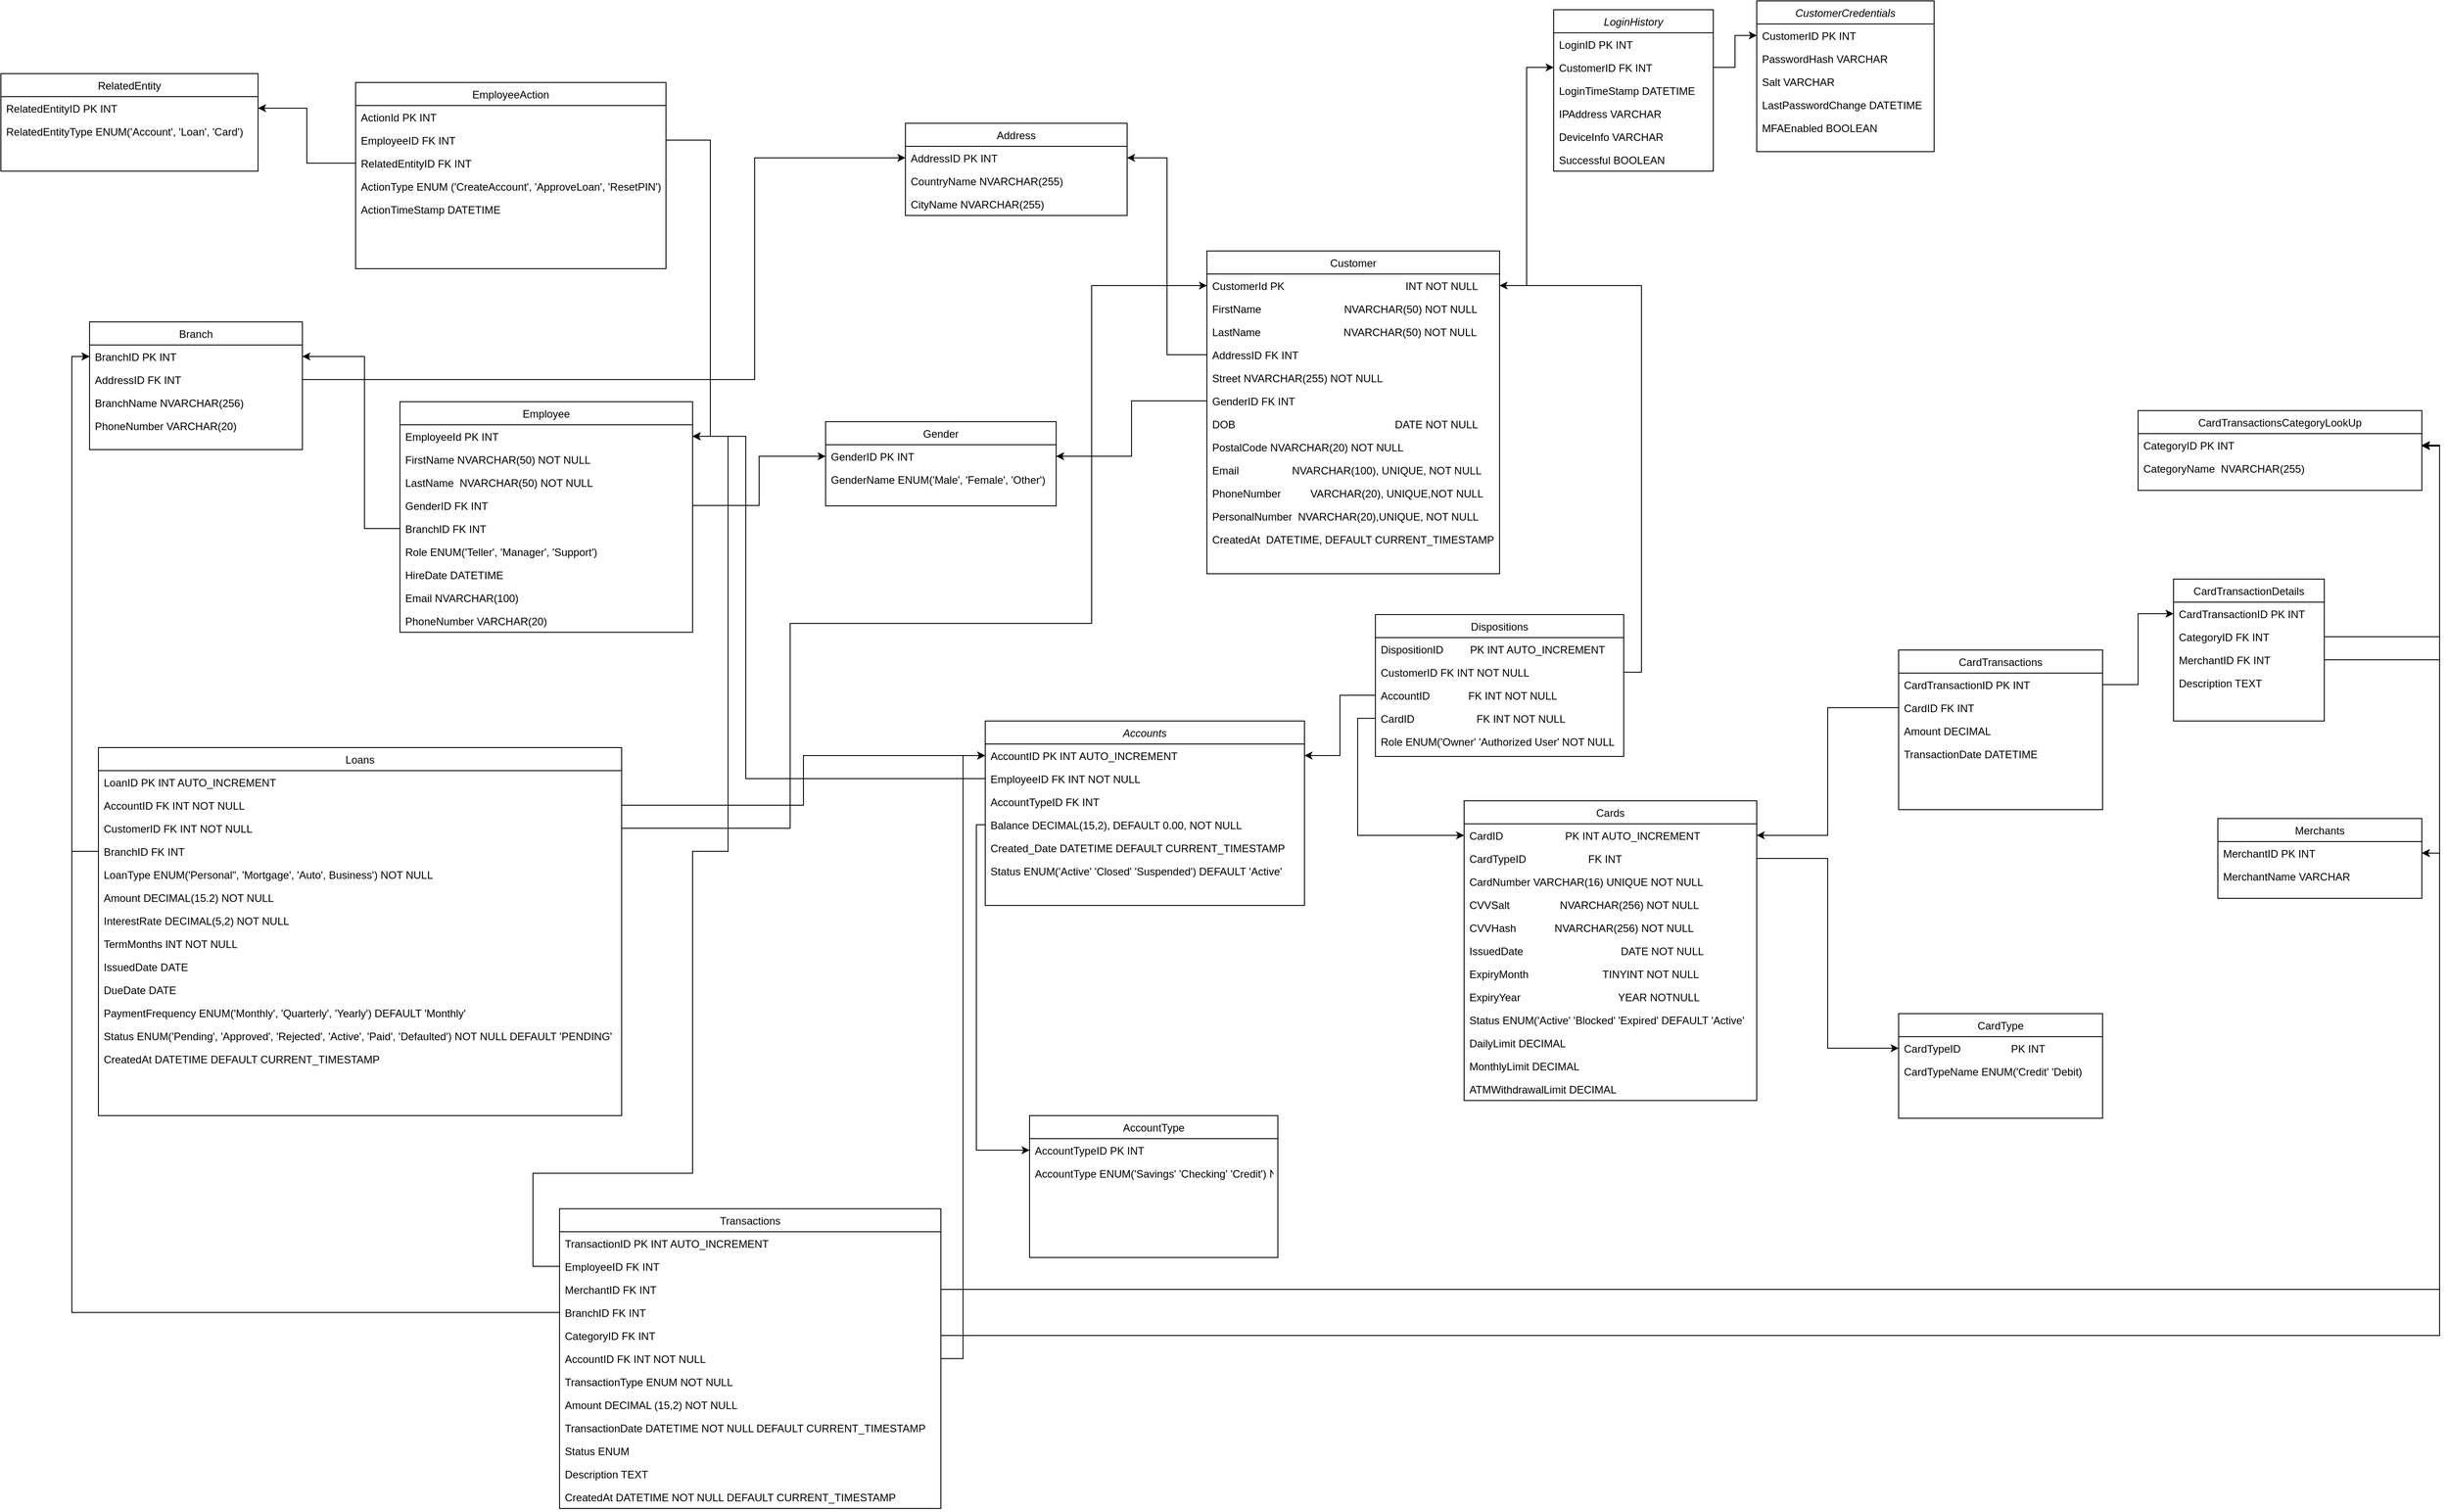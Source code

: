 <mxfile version="26.2.12">
  <diagram id="C5RBs43oDa-KdzZeNtuy" name="Page-1">
    <mxGraphModel dx="1351" dy="1664" grid="1" gridSize="10" guides="1" tooltips="1" connect="1" arrows="1" fold="1" page="1" pageScale="1" pageWidth="827" pageHeight="1169" math="0" shadow="0">
      <root>
        <mxCell id="WIyWlLk6GJQsqaUBKTNV-0" />
        <mxCell id="WIyWlLk6GJQsqaUBKTNV-1" parent="WIyWlLk6GJQsqaUBKTNV-0" />
        <mxCell id="zkfFHV4jXpPFQw0GAbJ--0" value="Accounts" style="swimlane;fontStyle=2;align=center;verticalAlign=top;childLayout=stackLayout;horizontal=1;startSize=26;horizontalStack=0;resizeParent=1;resizeLast=0;collapsible=1;marginBottom=0;rounded=0;shadow=0;strokeWidth=1;" parent="WIyWlLk6GJQsqaUBKTNV-1" vertex="1">
          <mxGeometry x="510" y="90" width="360" height="208" as="geometry">
            <mxRectangle x="230" y="140" width="160" height="26" as="alternateBounds" />
          </mxGeometry>
        </mxCell>
        <mxCell id="zkfFHV4jXpPFQw0GAbJ--1" value="AccountID PK INT AUTO_INCREMENT" style="text;align=left;verticalAlign=top;spacingLeft=4;spacingRight=4;overflow=hidden;rotatable=0;points=[[0,0.5],[1,0.5]];portConstraint=eastwest;" parent="zkfFHV4jXpPFQw0GAbJ--0" vertex="1">
          <mxGeometry y="26" width="360" height="26" as="geometry" />
        </mxCell>
        <mxCell id="zUe7-KobAD5PYVnkhLRR-18" value="EmployeeID FK INT NOT NULL" style="text;align=left;verticalAlign=top;spacingLeft=4;spacingRight=4;overflow=hidden;rotatable=0;points=[[0,0.5],[1,0.5]];portConstraint=eastwest;rounded=0;shadow=0;html=0;" vertex="1" parent="zkfFHV4jXpPFQw0GAbJ--0">
          <mxGeometry y="52" width="360" height="26" as="geometry" />
        </mxCell>
        <mxCell id="zkfFHV4jXpPFQw0GAbJ--3" value="AccountTypeID FK INT" style="text;align=left;verticalAlign=top;spacingLeft=4;spacingRight=4;overflow=hidden;rotatable=0;points=[[0,0.5],[1,0.5]];portConstraint=eastwest;rounded=0;shadow=0;html=0;" parent="zkfFHV4jXpPFQw0GAbJ--0" vertex="1">
          <mxGeometry y="78" width="360" height="26" as="geometry" />
        </mxCell>
        <mxCell id="L20FEdoM2WHnFdgIkrMi-24" value="Balance DECIMAL(15,2), DEFAULT 0.00, NOT NULL" style="text;align=left;verticalAlign=top;spacingLeft=4;spacingRight=4;overflow=hidden;rotatable=0;points=[[0,0.5],[1,0.5]];portConstraint=eastwest;rounded=0;shadow=0;html=0;" parent="zkfFHV4jXpPFQw0GAbJ--0" vertex="1">
          <mxGeometry y="104" width="360" height="26" as="geometry" />
        </mxCell>
        <mxCell id="L20FEdoM2WHnFdgIkrMi-25" value="Created_Date DATETIME DEFAULT CURRENT_TIMESTAMP" style="text;align=left;verticalAlign=top;spacingLeft=4;spacingRight=4;overflow=hidden;rotatable=0;points=[[0,0.5],[1,0.5]];portConstraint=eastwest;rounded=0;shadow=0;html=0;" parent="zkfFHV4jXpPFQw0GAbJ--0" vertex="1">
          <mxGeometry y="130" width="360" height="26" as="geometry" />
        </mxCell>
        <mxCell id="L20FEdoM2WHnFdgIkrMi-26" value="Status ENUM(&#39;Active&#39; &#39;Closed&#39; &#39;Suspended&#39;) DEFAULT &#39;Active&#39;" style="text;align=left;verticalAlign=top;spacingLeft=4;spacingRight=4;overflow=hidden;rotatable=0;points=[[0,0.5],[1,0.5]];portConstraint=eastwest;rounded=0;shadow=0;html=0;" parent="zkfFHV4jXpPFQw0GAbJ--0" vertex="1">
          <mxGeometry y="156" width="360" height="26" as="geometry" />
        </mxCell>
        <mxCell id="zkfFHV4jXpPFQw0GAbJ--6" value="Customer" style="swimlane;fontStyle=0;align=center;verticalAlign=top;childLayout=stackLayout;horizontal=1;startSize=26;horizontalStack=0;resizeParent=1;resizeLast=0;collapsible=1;marginBottom=0;rounded=0;shadow=0;strokeWidth=1;" parent="WIyWlLk6GJQsqaUBKTNV-1" vertex="1">
          <mxGeometry x="760" y="-440" width="330" height="364" as="geometry">
            <mxRectangle x="130" y="380" width="160" height="26" as="alternateBounds" />
          </mxGeometry>
        </mxCell>
        <mxCell id="zkfFHV4jXpPFQw0GAbJ--11" value="CustomerId PK                                         INT NOT NULL" style="text;align=left;verticalAlign=top;spacingLeft=4;spacingRight=4;overflow=hidden;rotatable=0;points=[[0,0.5],[1,0.5]];portConstraint=eastwest;" parent="zkfFHV4jXpPFQw0GAbJ--6" vertex="1">
          <mxGeometry y="26" width="330" height="26" as="geometry" />
        </mxCell>
        <mxCell id="L20FEdoM2WHnFdgIkrMi-0" value="FirstName                            NVARCHAR(50) NOT NULL" style="text;align=left;verticalAlign=top;spacingLeft=4;spacingRight=4;overflow=hidden;rotatable=0;points=[[0,0.5],[1,0.5]];portConstraint=eastwest;" parent="zkfFHV4jXpPFQw0GAbJ--6" vertex="1">
          <mxGeometry y="52" width="330" height="26" as="geometry" />
        </mxCell>
        <mxCell id="L20FEdoM2WHnFdgIkrMi-1" value="LastName                            NVARCHAR(50) NOT NULL" style="text;align=left;verticalAlign=top;spacingLeft=4;spacingRight=4;overflow=hidden;rotatable=0;points=[[0,0.5],[1,0.5]];portConstraint=eastwest;" parent="zkfFHV4jXpPFQw0GAbJ--6" vertex="1">
          <mxGeometry y="78" width="330" height="26" as="geometry" />
        </mxCell>
        <mxCell id="L20FEdoM2WHnFdgIkrMi-3" value="AddressID FK INT" style="text;align=left;verticalAlign=top;spacingLeft=4;spacingRight=4;overflow=hidden;rotatable=0;points=[[0,0.5],[1,0.5]];portConstraint=eastwest;" parent="zkfFHV4jXpPFQw0GAbJ--6" vertex="1">
          <mxGeometry y="104" width="330" height="26" as="geometry" />
        </mxCell>
        <mxCell id="zUe7-KobAD5PYVnkhLRR-51" value="Street NVARCHAR(255) NOT NULL" style="text;align=left;verticalAlign=top;spacingLeft=4;spacingRight=4;overflow=hidden;rotatable=0;points=[[0,0.5],[1,0.5]];portConstraint=eastwest;" vertex="1" parent="zkfFHV4jXpPFQw0GAbJ--6">
          <mxGeometry y="130" width="330" height="26" as="geometry" />
        </mxCell>
        <mxCell id="L20FEdoM2WHnFdgIkrMi-2" value="GenderID FK INT" style="text;align=left;verticalAlign=top;spacingLeft=4;spacingRight=4;overflow=hidden;rotatable=0;points=[[0,0.5],[1,0.5]];portConstraint=eastwest;" parent="zkfFHV4jXpPFQw0GAbJ--6" vertex="1">
          <mxGeometry y="156" width="330" height="26" as="geometry" />
        </mxCell>
        <mxCell id="L20FEdoM2WHnFdgIkrMi-10" value="DOB                                                      DATE NOT NULL" style="text;align=left;verticalAlign=top;spacingLeft=4;spacingRight=4;overflow=hidden;rotatable=0;points=[[0,0.5],[1,0.5]];portConstraint=eastwest;" parent="zkfFHV4jXpPFQw0GAbJ--6" vertex="1">
          <mxGeometry y="182" width="330" height="26" as="geometry" />
        </mxCell>
        <mxCell id="zUe7-KobAD5PYVnkhLRR-52" value="PostalCode NVARCHAR(20) NOT NULL" style="text;align=left;verticalAlign=top;spacingLeft=4;spacingRight=4;overflow=hidden;rotatable=0;points=[[0,0.5],[1,0.5]];portConstraint=eastwest;" vertex="1" parent="zkfFHV4jXpPFQw0GAbJ--6">
          <mxGeometry y="208" width="330" height="26" as="geometry" />
        </mxCell>
        <mxCell id="L20FEdoM2WHnFdgIkrMi-12" value="Email                  NVARCHAR(100), UNIQUE, NOT NULL" style="text;align=left;verticalAlign=top;spacingLeft=4;spacingRight=4;overflow=hidden;rotatable=0;points=[[0,0.5],[1,0.5]];portConstraint=eastwest;" parent="zkfFHV4jXpPFQw0GAbJ--6" vertex="1">
          <mxGeometry y="234" width="330" height="26" as="geometry" />
        </mxCell>
        <mxCell id="L20FEdoM2WHnFdgIkrMi-13" value="PhoneNumber          VARCHAR(20), UNIQUE,NOT NULL" style="text;align=left;verticalAlign=top;spacingLeft=4;spacingRight=4;overflow=hidden;rotatable=0;points=[[0,0.5],[1,0.5]];portConstraint=eastwest;" parent="zkfFHV4jXpPFQw0GAbJ--6" vertex="1">
          <mxGeometry y="260" width="330" height="26" as="geometry" />
        </mxCell>
        <mxCell id="L20FEdoM2WHnFdgIkrMi-11" value="PersonalNumber  NVARCHAR(20),UNIQUE, NOT NULL" style="text;align=left;verticalAlign=top;spacingLeft=4;spacingRight=4;overflow=hidden;rotatable=0;points=[[0,0.5],[1,0.5]];portConstraint=eastwest;" parent="zkfFHV4jXpPFQw0GAbJ--6" vertex="1">
          <mxGeometry y="286" width="330" height="26" as="geometry" />
        </mxCell>
        <mxCell id="L20FEdoM2WHnFdgIkrMi-14" value="CreatedAt  DATETIME, DEFAULT CURRENT_TIMESTAMP" style="text;align=left;verticalAlign=top;spacingLeft=4;spacingRight=4;overflow=hidden;rotatable=0;points=[[0,0.5],[1,0.5]];portConstraint=eastwest;" parent="zkfFHV4jXpPFQw0GAbJ--6" vertex="1">
          <mxGeometry y="312" width="330" height="26" as="geometry" />
        </mxCell>
        <mxCell id="zkfFHV4jXpPFQw0GAbJ--17" value="Cards" style="swimlane;fontStyle=0;align=center;verticalAlign=top;childLayout=stackLayout;horizontal=1;startSize=26;horizontalStack=0;resizeParent=1;resizeLast=0;collapsible=1;marginBottom=0;rounded=0;shadow=0;strokeWidth=1;" parent="WIyWlLk6GJQsqaUBKTNV-1" vertex="1">
          <mxGeometry x="1050" y="180" width="330" height="338" as="geometry">
            <mxRectangle x="550" y="140" width="160" height="26" as="alternateBounds" />
          </mxGeometry>
        </mxCell>
        <mxCell id="zkfFHV4jXpPFQw0GAbJ--25" value="CardID                     PK INT AUTO_INCREMENT" style="text;align=left;verticalAlign=top;spacingLeft=4;spacingRight=4;overflow=hidden;rotatable=0;points=[[0,0.5],[1,0.5]];portConstraint=eastwest;" parent="zkfFHV4jXpPFQw0GAbJ--17" vertex="1">
          <mxGeometry y="26" width="330" height="26" as="geometry" />
        </mxCell>
        <mxCell id="L20FEdoM2WHnFdgIkrMi-32" value="CardTypeID                     FK INT" style="text;align=left;verticalAlign=top;spacingLeft=4;spacingRight=4;overflow=hidden;rotatable=0;points=[[0,0.5],[1,0.5]];portConstraint=eastwest;" parent="zkfFHV4jXpPFQw0GAbJ--17" vertex="1">
          <mxGeometry y="52" width="330" height="26" as="geometry" />
        </mxCell>
        <mxCell id="L20FEdoM2WHnFdgIkrMi-33" value="CardNumber VARCHAR(16) UNIQUE NOT NULL" style="text;align=left;verticalAlign=top;spacingLeft=4;spacingRight=4;overflow=hidden;rotatable=0;points=[[0,0.5],[1,0.5]];portConstraint=eastwest;" parent="zkfFHV4jXpPFQw0GAbJ--17" vertex="1">
          <mxGeometry y="78" width="330" height="26" as="geometry" />
        </mxCell>
        <mxCell id="L20FEdoM2WHnFdgIkrMi-35" value="CVVSalt                 NVARCHAR(256) NOT NULL" style="text;align=left;verticalAlign=top;spacingLeft=4;spacingRight=4;overflow=hidden;rotatable=0;points=[[0,0.5],[1,0.5]];portConstraint=eastwest;" parent="zkfFHV4jXpPFQw0GAbJ--17" vertex="1">
          <mxGeometry y="104" width="330" height="26" as="geometry" />
        </mxCell>
        <mxCell id="L20FEdoM2WHnFdgIkrMi-47" value="CVVHash             NVARCHAR(256) NOT NULL" style="text;align=left;verticalAlign=top;spacingLeft=4;spacingRight=4;overflow=hidden;rotatable=0;points=[[0,0.5],[1,0.5]];portConstraint=eastwest;" parent="zkfFHV4jXpPFQw0GAbJ--17" vertex="1">
          <mxGeometry y="130" width="330" height="26" as="geometry" />
        </mxCell>
        <mxCell id="L20FEdoM2WHnFdgIkrMi-48" value="IssuedDate                                 DATE NOT NULL" style="text;align=left;verticalAlign=top;spacingLeft=4;spacingRight=4;overflow=hidden;rotatable=0;points=[[0,0.5],[1,0.5]];portConstraint=eastwest;" parent="zkfFHV4jXpPFQw0GAbJ--17" vertex="1">
          <mxGeometry y="156" width="330" height="26" as="geometry" />
        </mxCell>
        <mxCell id="L20FEdoM2WHnFdgIkrMi-49" value="ExpiryMonth                         TINYINT NOT NULL" style="text;align=left;verticalAlign=top;spacingLeft=4;spacingRight=4;overflow=hidden;rotatable=0;points=[[0,0.5],[1,0.5]];portConstraint=eastwest;" parent="zkfFHV4jXpPFQw0GAbJ--17" vertex="1">
          <mxGeometry y="182" width="330" height="26" as="geometry" />
        </mxCell>
        <mxCell id="L20FEdoM2WHnFdgIkrMi-50" value="ExpiryYear                                 YEAR NOTNULL" style="text;align=left;verticalAlign=top;spacingLeft=4;spacingRight=4;overflow=hidden;rotatable=0;points=[[0,0.5],[1,0.5]];portConstraint=eastwest;" parent="zkfFHV4jXpPFQw0GAbJ--17" vertex="1">
          <mxGeometry y="208" width="330" height="26" as="geometry" />
        </mxCell>
        <mxCell id="L20FEdoM2WHnFdgIkrMi-51" value="Status ENUM(&#39;Active&#39; &#39;Blocked&#39; &#39;Expired&#39; DEFAULT &#39;Active&#39;" style="text;align=left;verticalAlign=top;spacingLeft=4;spacingRight=4;overflow=hidden;rotatable=0;points=[[0,0.5],[1,0.5]];portConstraint=eastwest;" parent="zkfFHV4jXpPFQw0GAbJ--17" vertex="1">
          <mxGeometry y="234" width="330" height="26" as="geometry" />
        </mxCell>
        <mxCell id="zUe7-KobAD5PYVnkhLRR-59" value="DailyLimit DECIMAL" style="text;align=left;verticalAlign=top;spacingLeft=4;spacingRight=4;overflow=hidden;rotatable=0;points=[[0,0.5],[1,0.5]];portConstraint=eastwest;" vertex="1" parent="zkfFHV4jXpPFQw0GAbJ--17">
          <mxGeometry y="260" width="330" height="26" as="geometry" />
        </mxCell>
        <mxCell id="zUe7-KobAD5PYVnkhLRR-60" value="MonthlyLimit DECIMAL" style="text;align=left;verticalAlign=top;spacingLeft=4;spacingRight=4;overflow=hidden;rotatable=0;points=[[0,0.5],[1,0.5]];portConstraint=eastwest;" vertex="1" parent="zkfFHV4jXpPFQw0GAbJ--17">
          <mxGeometry y="286" width="330" height="26" as="geometry" />
        </mxCell>
        <mxCell id="zUe7-KobAD5PYVnkhLRR-61" value="ATMWithdrawalLimit DECIMAL" style="text;align=left;verticalAlign=top;spacingLeft=4;spacingRight=4;overflow=hidden;rotatable=0;points=[[0,0.5],[1,0.5]];portConstraint=eastwest;" vertex="1" parent="zkfFHV4jXpPFQw0GAbJ--17">
          <mxGeometry y="312" width="330" height="26" as="geometry" />
        </mxCell>
        <mxCell id="mlE2L32ze8zpau-qUBDH-6" value="CardType" style="swimlane;fontStyle=0;align=center;verticalAlign=top;childLayout=stackLayout;horizontal=1;startSize=26;horizontalStack=0;resizeParent=1;resizeLast=0;collapsible=1;marginBottom=0;rounded=0;shadow=0;strokeWidth=1;" parent="WIyWlLk6GJQsqaUBKTNV-1" vertex="1">
          <mxGeometry x="1540" y="420" width="230" height="118" as="geometry">
            <mxRectangle x="550" y="140" width="160" height="26" as="alternateBounds" />
          </mxGeometry>
        </mxCell>
        <mxCell id="L20FEdoM2WHnFdgIkrMi-45" value="CardTypeID                 PK INT" style="text;align=left;verticalAlign=top;spacingLeft=4;spacingRight=4;overflow=hidden;rotatable=0;points=[[0,0.5],[1,0.5]];portConstraint=eastwest;" parent="mlE2L32ze8zpau-qUBDH-6" vertex="1">
          <mxGeometry y="26" width="230" height="26" as="geometry" />
        </mxCell>
        <mxCell id="L20FEdoM2WHnFdgIkrMi-46" value="CardTypeName ENUM(&#39;Credit&#39; &#39;Debit)" style="text;align=left;verticalAlign=top;spacingLeft=4;spacingRight=4;overflow=hidden;rotatable=0;points=[[0,0.5],[1,0.5]];portConstraint=eastwest;" parent="mlE2L32ze8zpau-qUBDH-6" vertex="1">
          <mxGeometry y="52" width="230" height="26" as="geometry" />
        </mxCell>
        <mxCell id="mlE2L32ze8zpau-qUBDH-21" value="Loans" style="swimlane;fontStyle=0;align=center;verticalAlign=top;childLayout=stackLayout;horizontal=1;startSize=26;horizontalStack=0;resizeParent=1;resizeLast=0;collapsible=1;marginBottom=0;rounded=0;shadow=0;strokeWidth=1;" parent="WIyWlLk6GJQsqaUBKTNV-1" vertex="1">
          <mxGeometry x="-490" y="120" width="590" height="415" as="geometry">
            <mxRectangle x="130" y="380" width="160" height="26" as="alternateBounds" />
          </mxGeometry>
        </mxCell>
        <mxCell id="mlE2L32ze8zpau-qUBDH-22" value="LoanID PK INT AUTO_INCREMENT" style="text;align=left;verticalAlign=top;spacingLeft=4;spacingRight=4;overflow=hidden;rotatable=0;points=[[0,0.5],[1,0.5]];portConstraint=eastwest;" parent="mlE2L32ze8zpau-qUBDH-21" vertex="1">
          <mxGeometry y="26" width="590" height="26" as="geometry" />
        </mxCell>
        <mxCell id="mlE2L32ze8zpau-qUBDH-23" value="AccountID FK INT NOT NULL" style="text;align=left;verticalAlign=top;spacingLeft=4;spacingRight=4;overflow=hidden;rotatable=0;points=[[0,0.5],[1,0.5]];portConstraint=eastwest;rounded=0;shadow=0;html=0;" parent="mlE2L32ze8zpau-qUBDH-21" vertex="1">
          <mxGeometry y="52" width="590" height="26" as="geometry" />
        </mxCell>
        <mxCell id="mlE2L32ze8zpau-qUBDH-26" value="CustomerID FK INT NOT NULL" style="text;align=left;verticalAlign=top;spacingLeft=4;spacingRight=4;overflow=hidden;rotatable=0;points=[[0,0.5],[1,0.5]];portConstraint=eastwest;" parent="mlE2L32ze8zpau-qUBDH-21" vertex="1">
          <mxGeometry y="78" width="590" height="26" as="geometry" />
        </mxCell>
        <mxCell id="zUe7-KobAD5PYVnkhLRR-36" value="BranchID FK INT" style="text;align=left;verticalAlign=top;spacingLeft=4;spacingRight=4;overflow=hidden;rotatable=0;points=[[0,0.5],[1,0.5]];portConstraint=eastwest;" vertex="1" parent="mlE2L32ze8zpau-qUBDH-21">
          <mxGeometry y="104" width="590" height="26" as="geometry" />
        </mxCell>
        <mxCell id="zUe7-KobAD5PYVnkhLRR-27" value="LoanType ENUM(&#39;Personal&quot;, &#39;Mortgage&#39;, &#39;Auto&#39;, Business&#39;) NOT NULL" style="text;align=left;verticalAlign=top;spacingLeft=4;spacingRight=4;overflow=hidden;rotatable=0;points=[[0,0.5],[1,0.5]];portConstraint=eastwest;" vertex="1" parent="mlE2L32ze8zpau-qUBDH-21">
          <mxGeometry y="130" width="590" height="26" as="geometry" />
        </mxCell>
        <mxCell id="zUe7-KobAD5PYVnkhLRR-28" value="Amount DECIMAL(15.2) NOT NULL" style="text;align=left;verticalAlign=top;spacingLeft=4;spacingRight=4;overflow=hidden;rotatable=0;points=[[0,0.5],[1,0.5]];portConstraint=eastwest;" vertex="1" parent="mlE2L32ze8zpau-qUBDH-21">
          <mxGeometry y="156" width="590" height="26" as="geometry" />
        </mxCell>
        <mxCell id="zUe7-KobAD5PYVnkhLRR-29" value="InterestRate DECIMAL(5,2) NOT NULL" style="text;align=left;verticalAlign=top;spacingLeft=4;spacingRight=4;overflow=hidden;rotatable=0;points=[[0,0.5],[1,0.5]];portConstraint=eastwest;" vertex="1" parent="mlE2L32ze8zpau-qUBDH-21">
          <mxGeometry y="182" width="590" height="26" as="geometry" />
        </mxCell>
        <mxCell id="zUe7-KobAD5PYVnkhLRR-30" value="TermMonths INT NOT NULL" style="text;align=left;verticalAlign=top;spacingLeft=4;spacingRight=4;overflow=hidden;rotatable=0;points=[[0,0.5],[1,0.5]];portConstraint=eastwest;" vertex="1" parent="mlE2L32ze8zpau-qUBDH-21">
          <mxGeometry y="208" width="590" height="26" as="geometry" />
        </mxCell>
        <mxCell id="zUe7-KobAD5PYVnkhLRR-31" value="IssuedDate DATE" style="text;align=left;verticalAlign=top;spacingLeft=4;spacingRight=4;overflow=hidden;rotatable=0;points=[[0,0.5],[1,0.5]];portConstraint=eastwest;" vertex="1" parent="mlE2L32ze8zpau-qUBDH-21">
          <mxGeometry y="234" width="590" height="26" as="geometry" />
        </mxCell>
        <mxCell id="zUe7-KobAD5PYVnkhLRR-32" value="DueDate DATE" style="text;align=left;verticalAlign=top;spacingLeft=4;spacingRight=4;overflow=hidden;rotatable=0;points=[[0,0.5],[1,0.5]];portConstraint=eastwest;" vertex="1" parent="mlE2L32ze8zpau-qUBDH-21">
          <mxGeometry y="260" width="590" height="26" as="geometry" />
        </mxCell>
        <mxCell id="zUe7-KobAD5PYVnkhLRR-33" value="PaymentFrequency ENUM(&#39;Monthly&#39;, &#39;Quarterly&#39;, &#39;Yearly&#39;) DEFAULT &#39;Monthly&#39;" style="text;align=left;verticalAlign=top;spacingLeft=4;spacingRight=4;overflow=hidden;rotatable=0;points=[[0,0.5],[1,0.5]];portConstraint=eastwest;" vertex="1" parent="mlE2L32ze8zpau-qUBDH-21">
          <mxGeometry y="286" width="590" height="26" as="geometry" />
        </mxCell>
        <mxCell id="zUe7-KobAD5PYVnkhLRR-34" value="Status ENUM(&#39;Pending&#39;, &#39;Approved&#39;, &#39;Rejected&#39;, &#39;Active&#39;, &#39;Paid&#39;, &#39;Defaulted&#39;) NOT NULL DEFAULT &#39;PENDING&#39;" style="text;align=left;verticalAlign=top;spacingLeft=4;spacingRight=4;overflow=hidden;rotatable=0;points=[[0,0.5],[1,0.5]];portConstraint=eastwest;" vertex="1" parent="mlE2L32ze8zpau-qUBDH-21">
          <mxGeometry y="312" width="590" height="26" as="geometry" />
        </mxCell>
        <mxCell id="zUe7-KobAD5PYVnkhLRR-37" value="CreatedAt DATETIME DEFAULT CURRENT_TIMESTAMP" style="text;align=left;verticalAlign=top;spacingLeft=4;spacingRight=4;overflow=hidden;rotatable=0;points=[[0,0.5],[1,0.5]];portConstraint=eastwest;" vertex="1" parent="mlE2L32ze8zpau-qUBDH-21">
          <mxGeometry y="338" width="590" height="26" as="geometry" />
        </mxCell>
        <mxCell id="L20FEdoM2WHnFdgIkrMi-4" value="Address" style="swimlane;fontStyle=0;align=center;verticalAlign=top;childLayout=stackLayout;horizontal=1;startSize=26;horizontalStack=0;resizeParent=1;resizeLast=0;collapsible=1;marginBottom=0;rounded=0;shadow=0;strokeWidth=1;" parent="WIyWlLk6GJQsqaUBKTNV-1" vertex="1">
          <mxGeometry x="420" y="-584" width="250" height="104" as="geometry">
            <mxRectangle x="340" y="380" width="170" height="26" as="alternateBounds" />
          </mxGeometry>
        </mxCell>
        <mxCell id="L20FEdoM2WHnFdgIkrMi-5" value="AddressID PK INT" style="text;align=left;verticalAlign=top;spacingLeft=4;spacingRight=4;overflow=hidden;rotatable=0;points=[[0,0.5],[1,0.5]];portConstraint=eastwest;" parent="L20FEdoM2WHnFdgIkrMi-4" vertex="1">
          <mxGeometry y="26" width="250" height="26" as="geometry" />
        </mxCell>
        <mxCell id="L20FEdoM2WHnFdgIkrMi-6" value="CountryName NVARCHAR(255)" style="text;align=left;verticalAlign=top;spacingLeft=4;spacingRight=4;overflow=hidden;rotatable=0;points=[[0,0.5],[1,0.5]];portConstraint=eastwest;" parent="L20FEdoM2WHnFdgIkrMi-4" vertex="1">
          <mxGeometry y="52" width="250" height="26" as="geometry" />
        </mxCell>
        <mxCell id="zUe7-KobAD5PYVnkhLRR-67" value="CityName NVARCHAR(255)" style="text;align=left;verticalAlign=top;spacingLeft=4;spacingRight=4;overflow=hidden;rotatable=0;points=[[0,0.5],[1,0.5]];portConstraint=eastwest;" vertex="1" parent="L20FEdoM2WHnFdgIkrMi-4">
          <mxGeometry y="78" width="250" height="26" as="geometry" />
        </mxCell>
        <mxCell id="L20FEdoM2WHnFdgIkrMi-52" value="Dispositions" style="swimlane;fontStyle=0;align=center;verticalAlign=top;childLayout=stackLayout;horizontal=1;startSize=26;horizontalStack=0;resizeParent=1;resizeLast=0;collapsible=1;marginBottom=0;rounded=0;shadow=0;strokeWidth=1;" parent="WIyWlLk6GJQsqaUBKTNV-1" vertex="1">
          <mxGeometry x="950" y="-30" width="280" height="160" as="geometry">
            <mxRectangle x="130" y="380" width="160" height="26" as="alternateBounds" />
          </mxGeometry>
        </mxCell>
        <mxCell id="L20FEdoM2WHnFdgIkrMi-53" value="DispositionID         PK INT AUTO_INCREMENT" style="text;align=left;verticalAlign=top;spacingLeft=4;spacingRight=4;overflow=hidden;rotatable=0;points=[[0,0.5],[1,0.5]];portConstraint=eastwest;" parent="L20FEdoM2WHnFdgIkrMi-52" vertex="1">
          <mxGeometry y="26" width="280" height="26" as="geometry" />
        </mxCell>
        <mxCell id="zUe7-KobAD5PYVnkhLRR-53" value="CustomerID FK INT NOT NULL" style="text;align=left;verticalAlign=top;spacingLeft=4;spacingRight=4;overflow=hidden;rotatable=0;points=[[0,0.5],[1,0.5]];portConstraint=eastwest;" vertex="1" parent="L20FEdoM2WHnFdgIkrMi-52">
          <mxGeometry y="52" width="280" height="26" as="geometry" />
        </mxCell>
        <mxCell id="L20FEdoM2WHnFdgIkrMi-57" value="AccountID             FK INT NOT NULL" style="text;align=left;verticalAlign=top;spacingLeft=4;spacingRight=4;overflow=hidden;rotatable=0;points=[[0,0.5],[1,0.5]];portConstraint=eastwest;" parent="L20FEdoM2WHnFdgIkrMi-52" vertex="1">
          <mxGeometry y="78" width="280" height="26" as="geometry" />
        </mxCell>
        <mxCell id="L20FEdoM2WHnFdgIkrMi-64" value="CardID                     FK INT NOT NULL" style="text;align=left;verticalAlign=top;spacingLeft=4;spacingRight=4;overflow=hidden;rotatable=0;points=[[0,0.5],[1,0.5]];portConstraint=eastwest;" parent="L20FEdoM2WHnFdgIkrMi-52" vertex="1">
          <mxGeometry y="104" width="280" height="26" as="geometry" />
        </mxCell>
        <mxCell id="L20FEdoM2WHnFdgIkrMi-65" value="Role ENUM(&#39;Owner&#39; &#39;Authorized User&#39; NOT NULL&#xa;" style="text;align=left;verticalAlign=top;spacingLeft=4;spacingRight=4;overflow=hidden;rotatable=0;points=[[0,0.5],[1,0.5]];portConstraint=eastwest;" parent="L20FEdoM2WHnFdgIkrMi-52" vertex="1">
          <mxGeometry y="130" width="280" height="26" as="geometry" />
        </mxCell>
        <mxCell id="zU0e9vb9kJjyDiXR6EPO-0" value="LoginHistory" style="swimlane;fontStyle=2;align=center;verticalAlign=top;childLayout=stackLayout;horizontal=1;startSize=26;horizontalStack=0;resizeParent=1;resizeLast=0;collapsible=1;marginBottom=0;rounded=0;shadow=0;strokeWidth=1;" parent="WIyWlLk6GJQsqaUBKTNV-1" vertex="1">
          <mxGeometry x="1151" y="-712" width="180" height="182" as="geometry">
            <mxRectangle x="230" y="140" width="160" height="26" as="alternateBounds" />
          </mxGeometry>
        </mxCell>
        <mxCell id="zU0e9vb9kJjyDiXR6EPO-1" value="LoginID PK INT" style="text;align=left;verticalAlign=top;spacingLeft=4;spacingRight=4;overflow=hidden;rotatable=0;points=[[0,0.5],[1,0.5]];portConstraint=eastwest;" parent="zU0e9vb9kJjyDiXR6EPO-0" vertex="1">
          <mxGeometry y="26" width="180" height="26" as="geometry" />
        </mxCell>
        <mxCell id="zU0e9vb9kJjyDiXR6EPO-2" value="CustomerID FK INT" style="text;align=left;verticalAlign=top;spacingLeft=4;spacingRight=4;overflow=hidden;rotatable=0;points=[[0,0.5],[1,0.5]];portConstraint=eastwest;rounded=0;shadow=0;html=0;" parent="zU0e9vb9kJjyDiXR6EPO-0" vertex="1">
          <mxGeometry y="52" width="180" height="26" as="geometry" />
        </mxCell>
        <mxCell id="zU0e9vb9kJjyDiXR6EPO-3" value="LoginTimeStamp DATETIME" style="text;align=left;verticalAlign=top;spacingLeft=4;spacingRight=4;overflow=hidden;rotatable=0;points=[[0,0.5],[1,0.5]];portConstraint=eastwest;rounded=0;shadow=0;html=0;" parent="zU0e9vb9kJjyDiXR6EPO-0" vertex="1">
          <mxGeometry y="78" width="180" height="26" as="geometry" />
        </mxCell>
        <mxCell id="zU0e9vb9kJjyDiXR6EPO-4" value="IPAddress VARCHAR" style="text;align=left;verticalAlign=top;spacingLeft=4;spacingRight=4;overflow=hidden;rotatable=0;points=[[0,0.5],[1,0.5]];portConstraint=eastwest;rounded=0;shadow=0;html=0;" parent="zU0e9vb9kJjyDiXR6EPO-0" vertex="1">
          <mxGeometry y="104" width="180" height="26" as="geometry" />
        </mxCell>
        <mxCell id="zU0e9vb9kJjyDiXR6EPO-5" value="DeviceInfo VARCHAR" style="text;align=left;verticalAlign=top;spacingLeft=4;spacingRight=4;overflow=hidden;rotatable=0;points=[[0,0.5],[1,0.5]];portConstraint=eastwest;rounded=0;shadow=0;html=0;" parent="zU0e9vb9kJjyDiXR6EPO-0" vertex="1">
          <mxGeometry y="130" width="180" height="26" as="geometry" />
        </mxCell>
        <mxCell id="zU0e9vb9kJjyDiXR6EPO-6" value="Successful BOOLEAN" style="text;align=left;verticalAlign=top;spacingLeft=4;spacingRight=4;overflow=hidden;rotatable=0;points=[[0,0.5],[1,0.5]];portConstraint=eastwest;rounded=0;shadow=0;html=0;" parent="zU0e9vb9kJjyDiXR6EPO-0" vertex="1">
          <mxGeometry y="156" width="180" height="26" as="geometry" />
        </mxCell>
        <mxCell id="zU0e9vb9kJjyDiXR6EPO-7" value="CustomerCredentials" style="swimlane;fontStyle=2;align=center;verticalAlign=top;childLayout=stackLayout;horizontal=1;startSize=26;horizontalStack=0;resizeParent=1;resizeLast=0;collapsible=1;marginBottom=0;rounded=0;shadow=0;strokeWidth=1;" parent="WIyWlLk6GJQsqaUBKTNV-1" vertex="1">
          <mxGeometry x="1380" y="-722" width="200" height="170" as="geometry">
            <mxRectangle x="230" y="140" width="160" height="26" as="alternateBounds" />
          </mxGeometry>
        </mxCell>
        <mxCell id="zU0e9vb9kJjyDiXR6EPO-8" value="CustomerID PK INT" style="text;align=left;verticalAlign=top;spacingLeft=4;spacingRight=4;overflow=hidden;rotatable=0;points=[[0,0.5],[1,0.5]];portConstraint=eastwest;" parent="zU0e9vb9kJjyDiXR6EPO-7" vertex="1">
          <mxGeometry y="26" width="200" height="26" as="geometry" />
        </mxCell>
        <mxCell id="zU0e9vb9kJjyDiXR6EPO-9" value="PasswordHash VARCHAR" style="text;align=left;verticalAlign=top;spacingLeft=4;spacingRight=4;overflow=hidden;rotatable=0;points=[[0,0.5],[1,0.5]];portConstraint=eastwest;rounded=0;shadow=0;html=0;" parent="zU0e9vb9kJjyDiXR6EPO-7" vertex="1">
          <mxGeometry y="52" width="200" height="26" as="geometry" />
        </mxCell>
        <mxCell id="zU0e9vb9kJjyDiXR6EPO-10" value="Salt VARCHAR" style="text;align=left;verticalAlign=top;spacingLeft=4;spacingRight=4;overflow=hidden;rotatable=0;points=[[0,0.5],[1,0.5]];portConstraint=eastwest;rounded=0;shadow=0;html=0;" parent="zU0e9vb9kJjyDiXR6EPO-7" vertex="1">
          <mxGeometry y="78" width="200" height="26" as="geometry" />
        </mxCell>
        <mxCell id="zU0e9vb9kJjyDiXR6EPO-11" value="LastPasswordChange DATETIME" style="text;align=left;verticalAlign=top;spacingLeft=4;spacingRight=4;overflow=hidden;rotatable=0;points=[[0,0.5],[1,0.5]];portConstraint=eastwest;rounded=0;shadow=0;html=0;" parent="zU0e9vb9kJjyDiXR6EPO-7" vertex="1">
          <mxGeometry y="104" width="200" height="26" as="geometry" />
        </mxCell>
        <mxCell id="zU0e9vb9kJjyDiXR6EPO-12" value="MFAEnabled BOOLEAN" style="text;align=left;verticalAlign=top;spacingLeft=4;spacingRight=4;overflow=hidden;rotatable=0;points=[[0,0.5],[1,0.5]];portConstraint=eastwest;rounded=0;shadow=0;html=0;" parent="zU0e9vb9kJjyDiXR6EPO-7" vertex="1">
          <mxGeometry y="130" width="200" height="26" as="geometry" />
        </mxCell>
        <mxCell id="zU0e9vb9kJjyDiXR6EPO-14" value="CardTransactionsCategoryLookUp" style="swimlane;fontStyle=0;align=center;verticalAlign=top;childLayout=stackLayout;horizontal=1;startSize=26;horizontalStack=0;resizeParent=1;resizeLast=0;collapsible=1;marginBottom=0;rounded=0;shadow=0;strokeWidth=1;" parent="WIyWlLk6GJQsqaUBKTNV-1" vertex="1">
          <mxGeometry x="1810" y="-260" width="320" height="90" as="geometry">
            <mxRectangle x="130" y="380" width="160" height="26" as="alternateBounds" />
          </mxGeometry>
        </mxCell>
        <mxCell id="zU0e9vb9kJjyDiXR6EPO-15" value="CategoryID PK INT" style="text;align=left;verticalAlign=top;spacingLeft=4;spacingRight=4;overflow=hidden;rotatable=0;points=[[0,0.5],[1,0.5]];portConstraint=eastwest;" parent="zU0e9vb9kJjyDiXR6EPO-14" vertex="1">
          <mxGeometry y="26" width="320" height="26" as="geometry" />
        </mxCell>
        <mxCell id="zU0e9vb9kJjyDiXR6EPO-16" value="CategoryName  NVARCHAR(255)" style="text;align=left;verticalAlign=top;spacingLeft=4;spacingRight=4;overflow=hidden;rotatable=0;points=[[0,0.5],[1,0.5]];portConstraint=eastwest;rounded=0;shadow=0;html=0;" parent="zU0e9vb9kJjyDiXR6EPO-14" vertex="1">
          <mxGeometry y="52" width="320" height="26" as="geometry" />
        </mxCell>
        <mxCell id="zU0e9vb9kJjyDiXR6EPO-20" value="CardTransactionDetails" style="swimlane;fontStyle=0;align=center;verticalAlign=top;childLayout=stackLayout;horizontal=1;startSize=26;horizontalStack=0;resizeParent=1;resizeLast=0;collapsible=1;marginBottom=0;rounded=0;shadow=0;strokeWidth=1;" parent="WIyWlLk6GJQsqaUBKTNV-1" vertex="1">
          <mxGeometry x="1850" y="-70" width="170" height="160" as="geometry">
            <mxRectangle x="130" y="380" width="160" height="26" as="alternateBounds" />
          </mxGeometry>
        </mxCell>
        <mxCell id="zU0e9vb9kJjyDiXR6EPO-21" value="CardTransactionID PK INT" style="text;align=left;verticalAlign=top;spacingLeft=4;spacingRight=4;overflow=hidden;rotatable=0;points=[[0,0.5],[1,0.5]];portConstraint=eastwest;" parent="zU0e9vb9kJjyDiXR6EPO-20" vertex="1">
          <mxGeometry y="26" width="170" height="26" as="geometry" />
        </mxCell>
        <mxCell id="zU0e9vb9kJjyDiXR6EPO-22" value="CategoryID FK INT" style="text;align=left;verticalAlign=top;spacingLeft=4;spacingRight=4;overflow=hidden;rotatable=0;points=[[0,0.5],[1,0.5]];portConstraint=eastwest;rounded=0;shadow=0;html=0;" parent="zU0e9vb9kJjyDiXR6EPO-20" vertex="1">
          <mxGeometry y="52" width="170" height="26" as="geometry" />
        </mxCell>
        <mxCell id="zU0e9vb9kJjyDiXR6EPO-23" value="MerchantID FK INT" style="text;align=left;verticalAlign=top;spacingLeft=4;spacingRight=4;overflow=hidden;rotatable=0;points=[[0,0.5],[1,0.5]];portConstraint=eastwest;rounded=0;shadow=0;html=0;" parent="zU0e9vb9kJjyDiXR6EPO-20" vertex="1">
          <mxGeometry y="78" width="170" height="26" as="geometry" />
        </mxCell>
        <mxCell id="zU0e9vb9kJjyDiXR6EPO-24" value="Description TEXT" style="text;align=left;verticalAlign=top;spacingLeft=4;spacingRight=4;overflow=hidden;rotatable=0;points=[[0,0.5],[1,0.5]];portConstraint=eastwest;rounded=0;shadow=0;html=0;" parent="zU0e9vb9kJjyDiXR6EPO-20" vertex="1">
          <mxGeometry y="104" width="170" height="26" as="geometry" />
        </mxCell>
        <mxCell id="zU0e9vb9kJjyDiXR6EPO-31" value="CardTransactions" style="swimlane;fontStyle=0;align=center;verticalAlign=top;childLayout=stackLayout;horizontal=1;startSize=26;horizontalStack=0;resizeParent=1;resizeLast=0;collapsible=1;marginBottom=0;rounded=0;shadow=0;strokeWidth=1;" parent="WIyWlLk6GJQsqaUBKTNV-1" vertex="1">
          <mxGeometry x="1540" y="10" width="230" height="180" as="geometry">
            <mxRectangle x="550" y="140" width="160" height="26" as="alternateBounds" />
          </mxGeometry>
        </mxCell>
        <mxCell id="zU0e9vb9kJjyDiXR6EPO-32" value="CardTransactionID PK INT" style="text;align=left;verticalAlign=top;spacingLeft=4;spacingRight=4;overflow=hidden;rotatable=0;points=[[0,0.5],[1,0.5]];portConstraint=eastwest;" parent="zU0e9vb9kJjyDiXR6EPO-31" vertex="1">
          <mxGeometry y="26" width="230" height="26" as="geometry" />
        </mxCell>
        <mxCell id="zU0e9vb9kJjyDiXR6EPO-33" value="CardID FK INT" style="text;align=left;verticalAlign=top;spacingLeft=4;spacingRight=4;overflow=hidden;rotatable=0;points=[[0,0.5],[1,0.5]];portConstraint=eastwest;" parent="zU0e9vb9kJjyDiXR6EPO-31" vertex="1">
          <mxGeometry y="52" width="230" height="26" as="geometry" />
        </mxCell>
        <mxCell id="zU0e9vb9kJjyDiXR6EPO-34" value="Amount DECIMAL" style="text;align=left;verticalAlign=top;spacingLeft=4;spacingRight=4;overflow=hidden;rotatable=0;points=[[0,0.5],[1,0.5]];portConstraint=eastwest;" parent="zU0e9vb9kJjyDiXR6EPO-31" vertex="1">
          <mxGeometry y="78" width="230" height="26" as="geometry" />
        </mxCell>
        <mxCell id="zU0e9vb9kJjyDiXR6EPO-35" value="TransactionDate DATETIME" style="text;align=left;verticalAlign=top;spacingLeft=4;spacingRight=4;overflow=hidden;rotatable=0;points=[[0,0.5],[1,0.5]];portConstraint=eastwest;" parent="zU0e9vb9kJjyDiXR6EPO-31" vertex="1">
          <mxGeometry y="104" width="230" height="26" as="geometry" />
        </mxCell>
        <mxCell id="zU0e9vb9kJjyDiXR6EPO-37" value="Merchants" style="swimlane;fontStyle=0;align=center;verticalAlign=top;childLayout=stackLayout;horizontal=1;startSize=26;horizontalStack=0;resizeParent=1;resizeLast=0;collapsible=1;marginBottom=0;rounded=0;shadow=0;strokeWidth=1;" parent="WIyWlLk6GJQsqaUBKTNV-1" vertex="1">
          <mxGeometry x="1900" y="200" width="230" height="90" as="geometry">
            <mxRectangle x="550" y="140" width="160" height="26" as="alternateBounds" />
          </mxGeometry>
        </mxCell>
        <mxCell id="zU0e9vb9kJjyDiXR6EPO-38" value="MerchantID PK INT" style="text;align=left;verticalAlign=top;spacingLeft=4;spacingRight=4;overflow=hidden;rotatable=0;points=[[0,0.5],[1,0.5]];portConstraint=eastwest;" parent="zU0e9vb9kJjyDiXR6EPO-37" vertex="1">
          <mxGeometry y="26" width="230" height="26" as="geometry" />
        </mxCell>
        <mxCell id="zU0e9vb9kJjyDiXR6EPO-39" value="MerchantName VARCHAR" style="text;align=left;verticalAlign=top;spacingLeft=4;spacingRight=4;overflow=hidden;rotatable=0;points=[[0,0.5],[1,0.5]];portConstraint=eastwest;" parent="zU0e9vb9kJjyDiXR6EPO-37" vertex="1">
          <mxGeometry y="52" width="230" height="26" as="geometry" />
        </mxCell>
        <mxCell id="zU0e9vb9kJjyDiXR6EPO-42" value="Employee" style="swimlane;fontStyle=0;align=center;verticalAlign=top;childLayout=stackLayout;horizontal=1;startSize=26;horizontalStack=0;resizeParent=1;resizeLast=0;collapsible=1;marginBottom=0;rounded=0;shadow=0;strokeWidth=1;" parent="WIyWlLk6GJQsqaUBKTNV-1" vertex="1">
          <mxGeometry x="-150" y="-270" width="330" height="260" as="geometry">
            <mxRectangle x="130" y="380" width="160" height="26" as="alternateBounds" />
          </mxGeometry>
        </mxCell>
        <mxCell id="zU0e9vb9kJjyDiXR6EPO-43" value="EmployeeId PK INT" style="text;align=left;verticalAlign=top;spacingLeft=4;spacingRight=4;overflow=hidden;rotatable=0;points=[[0,0.5],[1,0.5]];portConstraint=eastwest;" parent="zU0e9vb9kJjyDiXR6EPO-42" vertex="1">
          <mxGeometry y="26" width="330" height="26" as="geometry" />
        </mxCell>
        <mxCell id="zU0e9vb9kJjyDiXR6EPO-44" value="FirstName NVARCHAR(50) NOT NULL" style="text;align=left;verticalAlign=top;spacingLeft=4;spacingRight=4;overflow=hidden;rotatable=0;points=[[0,0.5],[1,0.5]];portConstraint=eastwest;" parent="zU0e9vb9kJjyDiXR6EPO-42" vertex="1">
          <mxGeometry y="52" width="330" height="26" as="geometry" />
        </mxCell>
        <mxCell id="zU0e9vb9kJjyDiXR6EPO-45" value="LastName  NVARCHAR(50) NOT NULL" style="text;align=left;verticalAlign=top;spacingLeft=4;spacingRight=4;overflow=hidden;rotatable=0;points=[[0,0.5],[1,0.5]];portConstraint=eastwest;" parent="zU0e9vb9kJjyDiXR6EPO-42" vertex="1">
          <mxGeometry y="78" width="330" height="26" as="geometry" />
        </mxCell>
        <mxCell id="zU0e9vb9kJjyDiXR6EPO-46" value="GenderID FK INT" style="text;align=left;verticalAlign=top;spacingLeft=4;spacingRight=4;overflow=hidden;rotatable=0;points=[[0,0.5],[1,0.5]];portConstraint=eastwest;" parent="zU0e9vb9kJjyDiXR6EPO-42" vertex="1">
          <mxGeometry y="104" width="330" height="26" as="geometry" />
        </mxCell>
        <mxCell id="zU0e9vb9kJjyDiXR6EPO-48" value="BranchID FK INT" style="text;align=left;verticalAlign=top;spacingLeft=4;spacingRight=4;overflow=hidden;rotatable=0;points=[[0,0.5],[1,0.5]];portConstraint=eastwest;" parent="zU0e9vb9kJjyDiXR6EPO-42" vertex="1">
          <mxGeometry y="130" width="330" height="26" as="geometry" />
        </mxCell>
        <mxCell id="zU0e9vb9kJjyDiXR6EPO-47" value="Role ENUM(&#39;Teller&#39;, &#39;Manager&#39;, &#39;Support&#39;)" style="text;align=left;verticalAlign=top;spacingLeft=4;spacingRight=4;overflow=hidden;rotatable=0;points=[[0,0.5],[1,0.5]];portConstraint=eastwest;" parent="zU0e9vb9kJjyDiXR6EPO-42" vertex="1">
          <mxGeometry y="156" width="330" height="26" as="geometry" />
        </mxCell>
        <mxCell id="zU0e9vb9kJjyDiXR6EPO-49" value="HireDate DATETIME" style="text;align=left;verticalAlign=top;spacingLeft=4;spacingRight=4;overflow=hidden;rotatable=0;points=[[0,0.5],[1,0.5]];portConstraint=eastwest;" parent="zU0e9vb9kJjyDiXR6EPO-42" vertex="1">
          <mxGeometry y="182" width="330" height="26" as="geometry" />
        </mxCell>
        <mxCell id="zU0e9vb9kJjyDiXR6EPO-62" value="Email NVARCHAR(100)" style="text;align=left;verticalAlign=top;spacingLeft=4;spacingRight=4;overflow=hidden;rotatable=0;points=[[0,0.5],[1,0.5]];portConstraint=eastwest;" parent="zU0e9vb9kJjyDiXR6EPO-42" vertex="1">
          <mxGeometry y="208" width="330" height="26" as="geometry" />
        </mxCell>
        <mxCell id="zU0e9vb9kJjyDiXR6EPO-63" value="PhoneNumber VARCHAR(20)" style="text;align=left;verticalAlign=top;spacingLeft=4;spacingRight=4;overflow=hidden;rotatable=0;points=[[0,0.5],[1,0.5]];portConstraint=eastwest;" parent="zU0e9vb9kJjyDiXR6EPO-42" vertex="1">
          <mxGeometry y="234" width="330" height="26" as="geometry" />
        </mxCell>
        <mxCell id="zU0e9vb9kJjyDiXR6EPO-53" value="Gender" style="swimlane;fontStyle=0;align=center;verticalAlign=top;childLayout=stackLayout;horizontal=1;startSize=26;horizontalStack=0;resizeParent=1;resizeLast=0;collapsible=1;marginBottom=0;rounded=0;shadow=0;strokeWidth=1;" parent="WIyWlLk6GJQsqaUBKTNV-1" vertex="1">
          <mxGeometry x="330" y="-247.5" width="260" height="95" as="geometry">
            <mxRectangle x="340" y="380" width="170" height="26" as="alternateBounds" />
          </mxGeometry>
        </mxCell>
        <mxCell id="zU0e9vb9kJjyDiXR6EPO-54" value="GenderID PK INT" style="text;align=left;verticalAlign=top;spacingLeft=4;spacingRight=4;overflow=hidden;rotatable=0;points=[[0,0.5],[1,0.5]];portConstraint=eastwest;" parent="zU0e9vb9kJjyDiXR6EPO-53" vertex="1">
          <mxGeometry y="26" width="260" height="26" as="geometry" />
        </mxCell>
        <mxCell id="zU0e9vb9kJjyDiXR6EPO-55" value="GenderName ENUM(&#39;Male&#39;, &#39;Female&#39;, &#39;Other&#39;)" style="text;align=left;verticalAlign=top;spacingLeft=4;spacingRight=4;overflow=hidden;rotatable=0;points=[[0,0.5],[1,0.5]];portConstraint=eastwest;" parent="zU0e9vb9kJjyDiXR6EPO-53" vertex="1">
          <mxGeometry y="52" width="260" height="26" as="geometry" />
        </mxCell>
        <mxCell id="zU0e9vb9kJjyDiXR6EPO-56" value="Branch" style="swimlane;fontStyle=0;align=center;verticalAlign=top;childLayout=stackLayout;horizontal=1;startSize=26;horizontalStack=0;resizeParent=1;resizeLast=0;collapsible=1;marginBottom=0;rounded=0;shadow=0;strokeWidth=1;" parent="WIyWlLk6GJQsqaUBKTNV-1" vertex="1">
          <mxGeometry x="-500" y="-360" width="240" height="144" as="geometry">
            <mxRectangle x="340" y="380" width="170" height="26" as="alternateBounds" />
          </mxGeometry>
        </mxCell>
        <mxCell id="zU0e9vb9kJjyDiXR6EPO-57" value="BranchID PK INT" style="text;align=left;verticalAlign=top;spacingLeft=4;spacingRight=4;overflow=hidden;rotatable=0;points=[[0,0.5],[1,0.5]];portConstraint=eastwest;" parent="zU0e9vb9kJjyDiXR6EPO-56" vertex="1">
          <mxGeometry y="26" width="240" height="26" as="geometry" />
        </mxCell>
        <mxCell id="zU0e9vb9kJjyDiXR6EPO-59" value="AddressID FK INT" style="text;align=left;verticalAlign=top;spacingLeft=4;spacingRight=4;overflow=hidden;rotatable=0;points=[[0,0.5],[1,0.5]];portConstraint=eastwest;" parent="zU0e9vb9kJjyDiXR6EPO-56" vertex="1">
          <mxGeometry y="52" width="240" height="26" as="geometry" />
        </mxCell>
        <mxCell id="zU0e9vb9kJjyDiXR6EPO-58" value="BranchName NVARCHAR(256)" style="text;align=left;verticalAlign=top;spacingLeft=4;spacingRight=4;overflow=hidden;rotatable=0;points=[[0,0.5],[1,0.5]];portConstraint=eastwest;" parent="zU0e9vb9kJjyDiXR6EPO-56" vertex="1">
          <mxGeometry y="78" width="240" height="26" as="geometry" />
        </mxCell>
        <mxCell id="zU0e9vb9kJjyDiXR6EPO-60" value="PhoneNumber VARCHAR(20)" style="text;align=left;verticalAlign=top;spacingLeft=4;spacingRight=4;overflow=hidden;rotatable=0;points=[[0,0.5],[1,0.5]];portConstraint=eastwest;" parent="zU0e9vb9kJjyDiXR6EPO-56" vertex="1">
          <mxGeometry y="104" width="240" height="26" as="geometry" />
        </mxCell>
        <mxCell id="zU0e9vb9kJjyDiXR6EPO-64" value="EmployeeAction" style="swimlane;fontStyle=0;align=center;verticalAlign=top;childLayout=stackLayout;horizontal=1;startSize=26;horizontalStack=0;resizeParent=1;resizeLast=0;collapsible=1;marginBottom=0;rounded=0;shadow=0;strokeWidth=1;" parent="WIyWlLk6GJQsqaUBKTNV-1" vertex="1">
          <mxGeometry x="-200" y="-630" width="350" height="210" as="geometry">
            <mxRectangle x="130" y="380" width="160" height="26" as="alternateBounds" />
          </mxGeometry>
        </mxCell>
        <mxCell id="zU0e9vb9kJjyDiXR6EPO-65" value="ActionId PK INT" style="text;align=left;verticalAlign=top;spacingLeft=4;spacingRight=4;overflow=hidden;rotatable=0;points=[[0,0.5],[1,0.5]];portConstraint=eastwest;" parent="zU0e9vb9kJjyDiXR6EPO-64" vertex="1">
          <mxGeometry y="26" width="350" height="26" as="geometry" />
        </mxCell>
        <mxCell id="zU0e9vb9kJjyDiXR6EPO-66" value="EmployeeID FK INT" style="text;align=left;verticalAlign=top;spacingLeft=4;spacingRight=4;overflow=hidden;rotatable=0;points=[[0,0.5],[1,0.5]];portConstraint=eastwest;" parent="zU0e9vb9kJjyDiXR6EPO-64" vertex="1">
          <mxGeometry y="52" width="350" height="26" as="geometry" />
        </mxCell>
        <mxCell id="zU0e9vb9kJjyDiXR6EPO-68" value="RelatedEntityID FK INT" style="text;align=left;verticalAlign=top;spacingLeft=4;spacingRight=4;overflow=hidden;rotatable=0;points=[[0,0.5],[1,0.5]];portConstraint=eastwest;" parent="zU0e9vb9kJjyDiXR6EPO-64" vertex="1">
          <mxGeometry y="78" width="350" height="26" as="geometry" />
        </mxCell>
        <mxCell id="zU0e9vb9kJjyDiXR6EPO-67" value="ActionType ENUM (&#39;CreateAccount&#39;, &#39;ApproveLoan&#39;, &#39;ResetPIN&#39;)" style="text;align=left;verticalAlign=top;spacingLeft=4;spacingRight=4;overflow=hidden;rotatable=0;points=[[0,0.5],[1,0.5]];portConstraint=eastwest;" parent="zU0e9vb9kJjyDiXR6EPO-64" vertex="1">
          <mxGeometry y="104" width="350" height="26" as="geometry" />
        </mxCell>
        <mxCell id="zU0e9vb9kJjyDiXR6EPO-73" value="ActionTimeStamp DATETIME" style="text;align=left;verticalAlign=top;spacingLeft=4;spacingRight=4;overflow=hidden;rotatable=0;points=[[0,0.5],[1,0.5]];portConstraint=eastwest;" parent="zU0e9vb9kJjyDiXR6EPO-64" vertex="1">
          <mxGeometry y="130" width="350" height="26" as="geometry" />
        </mxCell>
        <mxCell id="zU0e9vb9kJjyDiXR6EPO-74" value="RelatedEntity" style="swimlane;fontStyle=0;align=center;verticalAlign=top;childLayout=stackLayout;horizontal=1;startSize=26;horizontalStack=0;resizeParent=1;resizeLast=0;collapsible=1;marginBottom=0;rounded=0;shadow=0;strokeWidth=1;" parent="WIyWlLk6GJQsqaUBKTNV-1" vertex="1">
          <mxGeometry x="-600" y="-640" width="290" height="110" as="geometry">
            <mxRectangle x="340" y="380" width="170" height="26" as="alternateBounds" />
          </mxGeometry>
        </mxCell>
        <mxCell id="zU0e9vb9kJjyDiXR6EPO-75" value="RelatedEntityID PK INT" style="text;align=left;verticalAlign=top;spacingLeft=4;spacingRight=4;overflow=hidden;rotatable=0;points=[[0,0.5],[1,0.5]];portConstraint=eastwest;" parent="zU0e9vb9kJjyDiXR6EPO-74" vertex="1">
          <mxGeometry y="26" width="290" height="26" as="geometry" />
        </mxCell>
        <mxCell id="zU0e9vb9kJjyDiXR6EPO-77" value="RelatedEntityType ENUM(&#39;Account&#39;, &#39;Loan&#39;, &#39;Card&#39;)    " style="text;align=left;verticalAlign=top;spacingLeft=4;spacingRight=4;overflow=hidden;rotatable=0;points=[[0,0.5],[1,0.5]];portConstraint=eastwest;" parent="zU0e9vb9kJjyDiXR6EPO-74" vertex="1">
          <mxGeometry y="52" width="290" height="26" as="geometry" />
        </mxCell>
        <mxCell id="zUe7-KobAD5PYVnkhLRR-0" style="edgeStyle=orthogonalEdgeStyle;rounded=0;orthogonalLoop=1;jettySize=auto;html=1;exitX=0;exitY=0.5;exitDx=0;exitDy=0;entryX=1;entryY=0.5;entryDx=0;entryDy=0;" edge="1" parent="WIyWlLk6GJQsqaUBKTNV-1" source="zU0e9vb9kJjyDiXR6EPO-68" target="zU0e9vb9kJjyDiXR6EPO-75">
          <mxGeometry relative="1" as="geometry" />
        </mxCell>
        <mxCell id="zUe7-KobAD5PYVnkhLRR-2" style="edgeStyle=orthogonalEdgeStyle;rounded=0;orthogonalLoop=1;jettySize=auto;html=1;exitX=0;exitY=0.5;exitDx=0;exitDy=0;entryX=1;entryY=0.5;entryDx=0;entryDy=0;" edge="1" parent="WIyWlLk6GJQsqaUBKTNV-1" source="zU0e9vb9kJjyDiXR6EPO-48" target="zU0e9vb9kJjyDiXR6EPO-57">
          <mxGeometry relative="1" as="geometry">
            <Array as="points">
              <mxPoint x="-190" y="-127" />
              <mxPoint x="-190" y="-321" />
            </Array>
          </mxGeometry>
        </mxCell>
        <mxCell id="zUe7-KobAD5PYVnkhLRR-3" style="edgeStyle=orthogonalEdgeStyle;rounded=0;orthogonalLoop=1;jettySize=auto;html=1;exitX=1;exitY=0.5;exitDx=0;exitDy=0;entryX=1;entryY=0.5;entryDx=0;entryDy=0;" edge="1" parent="WIyWlLk6GJQsqaUBKTNV-1" source="zU0e9vb9kJjyDiXR6EPO-66" target="zU0e9vb9kJjyDiXR6EPO-43">
          <mxGeometry relative="1" as="geometry" />
        </mxCell>
        <mxCell id="zUe7-KobAD5PYVnkhLRR-4" style="edgeStyle=orthogonalEdgeStyle;rounded=0;orthogonalLoop=1;jettySize=auto;html=1;exitX=1;exitY=0.5;exitDx=0;exitDy=0;entryX=0;entryY=0.5;entryDx=0;entryDy=0;" edge="1" parent="WIyWlLk6GJQsqaUBKTNV-1" source="zU0e9vb9kJjyDiXR6EPO-46" target="zU0e9vb9kJjyDiXR6EPO-54">
          <mxGeometry relative="1" as="geometry" />
        </mxCell>
        <mxCell id="zUe7-KobAD5PYVnkhLRR-9" style="edgeStyle=orthogonalEdgeStyle;rounded=0;orthogonalLoop=1;jettySize=auto;html=1;exitX=1;exitY=0.5;exitDx=0;exitDy=0;entryX=0;entryY=0.5;entryDx=0;entryDy=0;" edge="1" parent="WIyWlLk6GJQsqaUBKTNV-1" source="zU0e9vb9kJjyDiXR6EPO-2" target="zU0e9vb9kJjyDiXR6EPO-8">
          <mxGeometry relative="1" as="geometry" />
        </mxCell>
        <mxCell id="zUe7-KobAD5PYVnkhLRR-10" style="edgeStyle=orthogonalEdgeStyle;rounded=0;orthogonalLoop=1;jettySize=auto;html=1;exitX=0;exitY=0.5;exitDx=0;exitDy=0;entryX=1;entryY=0.5;entryDx=0;entryDy=0;" edge="1" parent="WIyWlLk6GJQsqaUBKTNV-1" source="L20FEdoM2WHnFdgIkrMi-2" target="zU0e9vb9kJjyDiXR6EPO-54">
          <mxGeometry relative="1" as="geometry" />
        </mxCell>
        <mxCell id="zUe7-KobAD5PYVnkhLRR-12" style="edgeStyle=orthogonalEdgeStyle;rounded=0;orthogonalLoop=1;jettySize=auto;html=1;exitX=0;exitY=0.5;exitDx=0;exitDy=0;entryX=1;entryY=0.5;entryDx=0;entryDy=0;" edge="1" parent="WIyWlLk6GJQsqaUBKTNV-1" source="L20FEdoM2WHnFdgIkrMi-3" target="L20FEdoM2WHnFdgIkrMi-5">
          <mxGeometry relative="1" as="geometry" />
        </mxCell>
        <mxCell id="zUe7-KobAD5PYVnkhLRR-15" style="edgeStyle=orthogonalEdgeStyle;rounded=0;orthogonalLoop=1;jettySize=auto;html=1;exitX=1;exitY=0.5;exitDx=0;exitDy=0;entryX=0;entryY=0.5;entryDx=0;entryDy=0;" edge="1" parent="WIyWlLk6GJQsqaUBKTNV-1" source="zkfFHV4jXpPFQw0GAbJ--11" target="zU0e9vb9kJjyDiXR6EPO-2">
          <mxGeometry relative="1" as="geometry" />
        </mxCell>
        <mxCell id="zUe7-KobAD5PYVnkhLRR-20" value="AccountType" style="swimlane;fontStyle=0;align=center;verticalAlign=top;childLayout=stackLayout;horizontal=1;startSize=26;horizontalStack=0;resizeParent=1;resizeLast=0;collapsible=1;marginBottom=0;rounded=0;shadow=0;strokeWidth=1;" vertex="1" parent="WIyWlLk6GJQsqaUBKTNV-1">
          <mxGeometry x="560" y="535" width="280" height="160" as="geometry">
            <mxRectangle x="130" y="380" width="160" height="26" as="alternateBounds" />
          </mxGeometry>
        </mxCell>
        <mxCell id="zUe7-KobAD5PYVnkhLRR-21" value="AccountTypeID PK INT" style="text;align=left;verticalAlign=top;spacingLeft=4;spacingRight=4;overflow=hidden;rotatable=0;points=[[0,0.5],[1,0.5]];portConstraint=eastwest;" vertex="1" parent="zUe7-KobAD5PYVnkhLRR-20">
          <mxGeometry y="26" width="280" height="26" as="geometry" />
        </mxCell>
        <mxCell id="zUe7-KobAD5PYVnkhLRR-22" value="AccountType ENUM(&#39;Savings&#39; &#39;Checking&#39; &#39;Credit&#39;) NOT NULL" style="text;align=left;verticalAlign=top;spacingLeft=4;spacingRight=4;overflow=hidden;rotatable=0;points=[[0,0.5],[1,0.5]];portConstraint=eastwest;" vertex="1" parent="zUe7-KobAD5PYVnkhLRR-20">
          <mxGeometry y="52" width="280" height="26" as="geometry" />
        </mxCell>
        <mxCell id="zUe7-KobAD5PYVnkhLRR-40" style="edgeStyle=orthogonalEdgeStyle;rounded=0;orthogonalLoop=1;jettySize=auto;html=1;exitX=1;exitY=0.5;exitDx=0;exitDy=0;entryX=0;entryY=0.5;entryDx=0;entryDy=0;" edge="1" parent="WIyWlLk6GJQsqaUBKTNV-1" source="L20FEdoM2WHnFdgIkrMi-32" target="L20FEdoM2WHnFdgIkrMi-45">
          <mxGeometry relative="1" as="geometry" />
        </mxCell>
        <mxCell id="zUe7-KobAD5PYVnkhLRR-42" style="edgeStyle=orthogonalEdgeStyle;rounded=0;orthogonalLoop=1;jettySize=auto;html=1;exitX=0;exitY=0.5;exitDx=0;exitDy=0;entryX=1;entryY=0.5;entryDx=0;entryDy=0;" edge="1" parent="WIyWlLk6GJQsqaUBKTNV-1" source="zU0e9vb9kJjyDiXR6EPO-33" target="zkfFHV4jXpPFQw0GAbJ--25">
          <mxGeometry relative="1" as="geometry" />
        </mxCell>
        <mxCell id="zUe7-KobAD5PYVnkhLRR-43" style="edgeStyle=orthogonalEdgeStyle;rounded=0;orthogonalLoop=1;jettySize=auto;html=1;exitX=1;exitY=0.5;exitDx=0;exitDy=0;entryX=0;entryY=0.5;entryDx=0;entryDy=0;" edge="1" parent="WIyWlLk6GJQsqaUBKTNV-1" source="zU0e9vb9kJjyDiXR6EPO-32" target="zU0e9vb9kJjyDiXR6EPO-21">
          <mxGeometry relative="1" as="geometry" />
        </mxCell>
        <mxCell id="zUe7-KobAD5PYVnkhLRR-44" style="edgeStyle=orthogonalEdgeStyle;rounded=0;orthogonalLoop=1;jettySize=auto;html=1;exitX=1;exitY=0.5;exitDx=0;exitDy=0;" edge="1" parent="WIyWlLk6GJQsqaUBKTNV-1" source="zU0e9vb9kJjyDiXR6EPO-22">
          <mxGeometry relative="1" as="geometry">
            <mxPoint x="2130" y="-220" as="targetPoint" />
            <Array as="points">
              <mxPoint x="2150" y="-5" />
              <mxPoint x="2150" y="-220" />
            </Array>
          </mxGeometry>
        </mxCell>
        <mxCell id="zUe7-KobAD5PYVnkhLRR-47" style="edgeStyle=orthogonalEdgeStyle;rounded=0;orthogonalLoop=1;jettySize=auto;html=1;exitX=1;exitY=0.5;exitDx=0;exitDy=0;entryX=0;entryY=0.5;entryDx=0;entryDy=0;" edge="1" parent="WIyWlLk6GJQsqaUBKTNV-1" source="mlE2L32ze8zpau-qUBDH-23" target="zkfFHV4jXpPFQw0GAbJ--1">
          <mxGeometry relative="1" as="geometry" />
        </mxCell>
        <mxCell id="zUe7-KobAD5PYVnkhLRR-48" style="edgeStyle=orthogonalEdgeStyle;rounded=0;orthogonalLoop=1;jettySize=auto;html=1;exitX=1;exitY=0.5;exitDx=0;exitDy=0;entryX=0;entryY=0.5;entryDx=0;entryDy=0;" edge="1" parent="WIyWlLk6GJQsqaUBKTNV-1" source="mlE2L32ze8zpau-qUBDH-26" target="zkfFHV4jXpPFQw0GAbJ--11">
          <mxGeometry relative="1" as="geometry">
            <Array as="points">
              <mxPoint x="290" y="-20" />
              <mxPoint x="630" y="-20" />
              <mxPoint x="630" y="-401" />
            </Array>
          </mxGeometry>
        </mxCell>
        <mxCell id="zUe7-KobAD5PYVnkhLRR-49" style="edgeStyle=orthogonalEdgeStyle;rounded=0;orthogonalLoop=1;jettySize=auto;html=1;exitX=0;exitY=0.5;exitDx=0;exitDy=0;entryX=0;entryY=0.5;entryDx=0;entryDy=0;" edge="1" parent="WIyWlLk6GJQsqaUBKTNV-1" source="zUe7-KobAD5PYVnkhLRR-36" target="zU0e9vb9kJjyDiXR6EPO-57">
          <mxGeometry relative="1" as="geometry" />
        </mxCell>
        <mxCell id="zUe7-KobAD5PYVnkhLRR-50" style="edgeStyle=orthogonalEdgeStyle;rounded=0;orthogonalLoop=1;jettySize=auto;html=1;exitX=1;exitY=0.5;exitDx=0;exitDy=0;entryX=1;entryY=0.5;entryDx=0;entryDy=0;" edge="1" parent="WIyWlLk6GJQsqaUBKTNV-1" source="zU0e9vb9kJjyDiXR6EPO-23" target="zU0e9vb9kJjyDiXR6EPO-38">
          <mxGeometry relative="1" as="geometry" />
        </mxCell>
        <mxCell id="zUe7-KobAD5PYVnkhLRR-54" style="edgeStyle=orthogonalEdgeStyle;rounded=0;orthogonalLoop=1;jettySize=auto;html=1;exitX=0;exitY=0.5;exitDx=0;exitDy=0;entryX=1;entryY=0.5;entryDx=0;entryDy=0;" edge="1" parent="WIyWlLk6GJQsqaUBKTNV-1" source="L20FEdoM2WHnFdgIkrMi-57" target="zkfFHV4jXpPFQw0GAbJ--1">
          <mxGeometry relative="1" as="geometry" />
        </mxCell>
        <mxCell id="zUe7-KobAD5PYVnkhLRR-55" style="edgeStyle=orthogonalEdgeStyle;rounded=0;orthogonalLoop=1;jettySize=auto;html=1;exitX=1;exitY=0.5;exitDx=0;exitDy=0;entryX=1;entryY=0.5;entryDx=0;entryDy=0;" edge="1" parent="WIyWlLk6GJQsqaUBKTNV-1" source="zUe7-KobAD5PYVnkhLRR-53" target="zkfFHV4jXpPFQw0GAbJ--11">
          <mxGeometry relative="1" as="geometry" />
        </mxCell>
        <mxCell id="zUe7-KobAD5PYVnkhLRR-56" style="edgeStyle=orthogonalEdgeStyle;rounded=0;orthogonalLoop=1;jettySize=auto;html=1;exitX=0;exitY=0.5;exitDx=0;exitDy=0;entryX=0;entryY=0.5;entryDx=0;entryDy=0;" edge="1" parent="WIyWlLk6GJQsqaUBKTNV-1" source="L20FEdoM2WHnFdgIkrMi-64" target="zkfFHV4jXpPFQw0GAbJ--25">
          <mxGeometry relative="1" as="geometry" />
        </mxCell>
        <mxCell id="zUe7-KobAD5PYVnkhLRR-62" style="edgeStyle=orthogonalEdgeStyle;rounded=0;orthogonalLoop=1;jettySize=auto;html=1;exitX=1;exitY=0.5;exitDx=0;exitDy=0;entryX=0;entryY=0.5;entryDx=0;entryDy=0;" edge="1" parent="WIyWlLk6GJQsqaUBKTNV-1" source="zU0e9vb9kJjyDiXR6EPO-59" target="L20FEdoM2WHnFdgIkrMi-5">
          <mxGeometry relative="1" as="geometry">
            <Array as="points">
              <mxPoint x="250" y="-295" />
              <mxPoint x="250" y="-545" />
            </Array>
          </mxGeometry>
        </mxCell>
        <mxCell id="zUe7-KobAD5PYVnkhLRR-70" style="edgeStyle=orthogonalEdgeStyle;rounded=0;orthogonalLoop=1;jettySize=auto;html=1;exitX=0;exitY=0.5;exitDx=0;exitDy=0;entryX=1;entryY=0.5;entryDx=0;entryDy=0;" edge="1" parent="WIyWlLk6GJQsqaUBKTNV-1" source="zUe7-KobAD5PYVnkhLRR-18" target="zU0e9vb9kJjyDiXR6EPO-43">
          <mxGeometry relative="1" as="geometry">
            <Array as="points">
              <mxPoint x="240" y="155" />
              <mxPoint x="240" y="-231" />
            </Array>
          </mxGeometry>
        </mxCell>
        <mxCell id="zUe7-KobAD5PYVnkhLRR-74" style="edgeStyle=orthogonalEdgeStyle;rounded=0;orthogonalLoop=1;jettySize=auto;html=1;exitX=0;exitY=0.5;exitDx=0;exitDy=0;entryX=0;entryY=0.5;entryDx=0;entryDy=0;" edge="1" parent="WIyWlLk6GJQsqaUBKTNV-1" source="zkfFHV4jXpPFQw0GAbJ--3" target="zUe7-KobAD5PYVnkhLRR-21">
          <mxGeometry relative="1" as="geometry">
            <Array as="points">
              <mxPoint x="500" y="207" />
              <mxPoint x="500" y="574" />
            </Array>
          </mxGeometry>
        </mxCell>
        <mxCell id="zUe7-KobAD5PYVnkhLRR-75" value="Transactions" style="swimlane;fontStyle=0;align=center;verticalAlign=top;childLayout=stackLayout;horizontal=1;startSize=26;horizontalStack=0;resizeParent=1;resizeLast=0;collapsible=1;marginBottom=0;rounded=0;shadow=0;strokeWidth=1;" vertex="1" parent="WIyWlLk6GJQsqaUBKTNV-1">
          <mxGeometry x="30" y="640" width="430" height="338" as="geometry">
            <mxRectangle x="550" y="140" width="160" height="26" as="alternateBounds" />
          </mxGeometry>
        </mxCell>
        <mxCell id="zUe7-KobAD5PYVnkhLRR-76" value="TransactionID PK INT AUTO_INCREMENT" style="text;align=left;verticalAlign=top;spacingLeft=4;spacingRight=4;overflow=hidden;rotatable=0;points=[[0,0.5],[1,0.5]];portConstraint=eastwest;" vertex="1" parent="zUe7-KobAD5PYVnkhLRR-75">
          <mxGeometry y="26" width="430" height="26" as="geometry" />
        </mxCell>
        <mxCell id="zUe7-KobAD5PYVnkhLRR-85" value="EmployeeID FK INT" style="text;align=left;verticalAlign=top;spacingLeft=4;spacingRight=4;overflow=hidden;rotatable=0;points=[[0,0.5],[1,0.5]];portConstraint=eastwest;" vertex="1" parent="zUe7-KobAD5PYVnkhLRR-75">
          <mxGeometry y="52" width="430" height="26" as="geometry" />
        </mxCell>
        <mxCell id="zUe7-KobAD5PYVnkhLRR-84" value="MerchantID FK INT" style="text;align=left;verticalAlign=top;spacingLeft=4;spacingRight=4;overflow=hidden;rotatable=0;points=[[0,0.5],[1,0.5]];portConstraint=eastwest;" vertex="1" parent="zUe7-KobAD5PYVnkhLRR-75">
          <mxGeometry y="78" width="430" height="26" as="geometry" />
        </mxCell>
        <mxCell id="zUe7-KobAD5PYVnkhLRR-86" value="BranchID FK INT" style="text;align=left;verticalAlign=top;spacingLeft=4;spacingRight=4;overflow=hidden;rotatable=0;points=[[0,0.5],[1,0.5]];portConstraint=eastwest;" vertex="1" parent="zUe7-KobAD5PYVnkhLRR-75">
          <mxGeometry y="104" width="430" height="26" as="geometry" />
        </mxCell>
        <mxCell id="zUe7-KobAD5PYVnkhLRR-83" value="CategoryID FK INT" style="text;align=left;verticalAlign=top;spacingLeft=4;spacingRight=4;overflow=hidden;rotatable=0;points=[[0,0.5],[1,0.5]];portConstraint=eastwest;" vertex="1" parent="zUe7-KobAD5PYVnkhLRR-75">
          <mxGeometry y="130" width="430" height="26" as="geometry" />
        </mxCell>
        <mxCell id="zUe7-KobAD5PYVnkhLRR-77" value="AccountID FK INT NOT NULL" style="text;align=left;verticalAlign=top;spacingLeft=4;spacingRight=4;overflow=hidden;rotatable=0;points=[[0,0.5],[1,0.5]];portConstraint=eastwest;" vertex="1" parent="zUe7-KobAD5PYVnkhLRR-75">
          <mxGeometry y="156" width="430" height="26" as="geometry" />
        </mxCell>
        <mxCell id="zUe7-KobAD5PYVnkhLRR-78" value="TransactionType ENUM NOT NULL" style="text;align=left;verticalAlign=top;spacingLeft=4;spacingRight=4;overflow=hidden;rotatable=0;points=[[0,0.5],[1,0.5]];portConstraint=eastwest;" vertex="1" parent="zUe7-KobAD5PYVnkhLRR-75">
          <mxGeometry y="182" width="430" height="26" as="geometry" />
        </mxCell>
        <mxCell id="zUe7-KobAD5PYVnkhLRR-79" value="Amount DECIMAL (15,2) NOT NULL" style="text;align=left;verticalAlign=top;spacingLeft=4;spacingRight=4;overflow=hidden;rotatable=0;points=[[0,0.5],[1,0.5]];portConstraint=eastwest;" vertex="1" parent="zUe7-KobAD5PYVnkhLRR-75">
          <mxGeometry y="208" width="430" height="26" as="geometry" />
        </mxCell>
        <mxCell id="zUe7-KobAD5PYVnkhLRR-80" value="TransactionDate DATETIME NOT NULL DEFAULT CURRENT_TIMESTAMP" style="text;align=left;verticalAlign=top;spacingLeft=4;spacingRight=4;overflow=hidden;rotatable=0;points=[[0,0.5],[1,0.5]];portConstraint=eastwest;" vertex="1" parent="zUe7-KobAD5PYVnkhLRR-75">
          <mxGeometry y="234" width="430" height="26" as="geometry" />
        </mxCell>
        <mxCell id="zUe7-KobAD5PYVnkhLRR-81" value="Status ENUM" style="text;align=left;verticalAlign=top;spacingLeft=4;spacingRight=4;overflow=hidden;rotatable=0;points=[[0,0.5],[1,0.5]];portConstraint=eastwest;" vertex="1" parent="zUe7-KobAD5PYVnkhLRR-75">
          <mxGeometry y="260" width="430" height="26" as="geometry" />
        </mxCell>
        <mxCell id="zUe7-KobAD5PYVnkhLRR-82" value="Description TEXT" style="text;align=left;verticalAlign=top;spacingLeft=4;spacingRight=4;overflow=hidden;rotatable=0;points=[[0,0.5],[1,0.5]];portConstraint=eastwest;" vertex="1" parent="zUe7-KobAD5PYVnkhLRR-75">
          <mxGeometry y="286" width="430" height="26" as="geometry" />
        </mxCell>
        <mxCell id="zUe7-KobAD5PYVnkhLRR-87" value="CreatedAt DATETIME NOT NULL DEFAULT CURRENT_TIMESTAMP" style="text;align=left;verticalAlign=top;spacingLeft=4;spacingRight=4;overflow=hidden;rotatable=0;points=[[0,0.5],[1,0.5]];portConstraint=eastwest;" vertex="1" parent="zUe7-KobAD5PYVnkhLRR-75">
          <mxGeometry y="312" width="430" height="26" as="geometry" />
        </mxCell>
        <mxCell id="zUe7-KobAD5PYVnkhLRR-88" style="edgeStyle=orthogonalEdgeStyle;rounded=0;orthogonalLoop=1;jettySize=auto;html=1;exitX=0;exitY=0.5;exitDx=0;exitDy=0;entryX=1;entryY=0.5;entryDx=0;entryDy=0;" edge="1" parent="WIyWlLk6GJQsqaUBKTNV-1" source="zUe7-KobAD5PYVnkhLRR-85" target="zU0e9vb9kJjyDiXR6EPO-43">
          <mxGeometry relative="1" as="geometry">
            <Array as="points">
              <mxPoint y="600" />
              <mxPoint x="180" y="600" />
              <mxPoint x="180" y="237" />
              <mxPoint x="220" y="237" />
              <mxPoint x="220" y="-231" />
            </Array>
          </mxGeometry>
        </mxCell>
        <mxCell id="zUe7-KobAD5PYVnkhLRR-91" style="edgeStyle=orthogonalEdgeStyle;rounded=0;orthogonalLoop=1;jettySize=auto;html=1;exitX=1;exitY=0.5;exitDx=0;exitDy=0;entryX=1;entryY=0.5;entryDx=0;entryDy=0;" edge="1" parent="WIyWlLk6GJQsqaUBKTNV-1" source="zUe7-KobAD5PYVnkhLRR-84" target="zU0e9vb9kJjyDiXR6EPO-38">
          <mxGeometry relative="1" as="geometry" />
        </mxCell>
        <mxCell id="zUe7-KobAD5PYVnkhLRR-92" style="edgeStyle=orthogonalEdgeStyle;rounded=0;orthogonalLoop=1;jettySize=auto;html=1;exitX=0;exitY=0.5;exitDx=0;exitDy=0;entryX=0;entryY=0.5;entryDx=0;entryDy=0;" edge="1" parent="WIyWlLk6GJQsqaUBKTNV-1" source="zUe7-KobAD5PYVnkhLRR-86" target="zU0e9vb9kJjyDiXR6EPO-57">
          <mxGeometry relative="1" as="geometry" />
        </mxCell>
        <mxCell id="zUe7-KobAD5PYVnkhLRR-93" style="edgeStyle=orthogonalEdgeStyle;rounded=0;orthogonalLoop=1;jettySize=auto;html=1;exitX=1;exitY=0.5;exitDx=0;exitDy=0;entryX=1;entryY=0.5;entryDx=0;entryDy=0;" edge="1" parent="WIyWlLk6GJQsqaUBKTNV-1" source="zUe7-KobAD5PYVnkhLRR-83" target="zU0e9vb9kJjyDiXR6EPO-15">
          <mxGeometry relative="1" as="geometry" />
        </mxCell>
        <mxCell id="zUe7-KobAD5PYVnkhLRR-94" style="edgeStyle=orthogonalEdgeStyle;rounded=0;orthogonalLoop=1;jettySize=auto;html=1;exitX=1;exitY=0.5;exitDx=0;exitDy=0;entryX=0;entryY=0.5;entryDx=0;entryDy=0;" edge="1" parent="WIyWlLk6GJQsqaUBKTNV-1" source="zUe7-KobAD5PYVnkhLRR-77" target="zkfFHV4jXpPFQw0GAbJ--1">
          <mxGeometry relative="1" as="geometry" />
        </mxCell>
      </root>
    </mxGraphModel>
  </diagram>
</mxfile>
